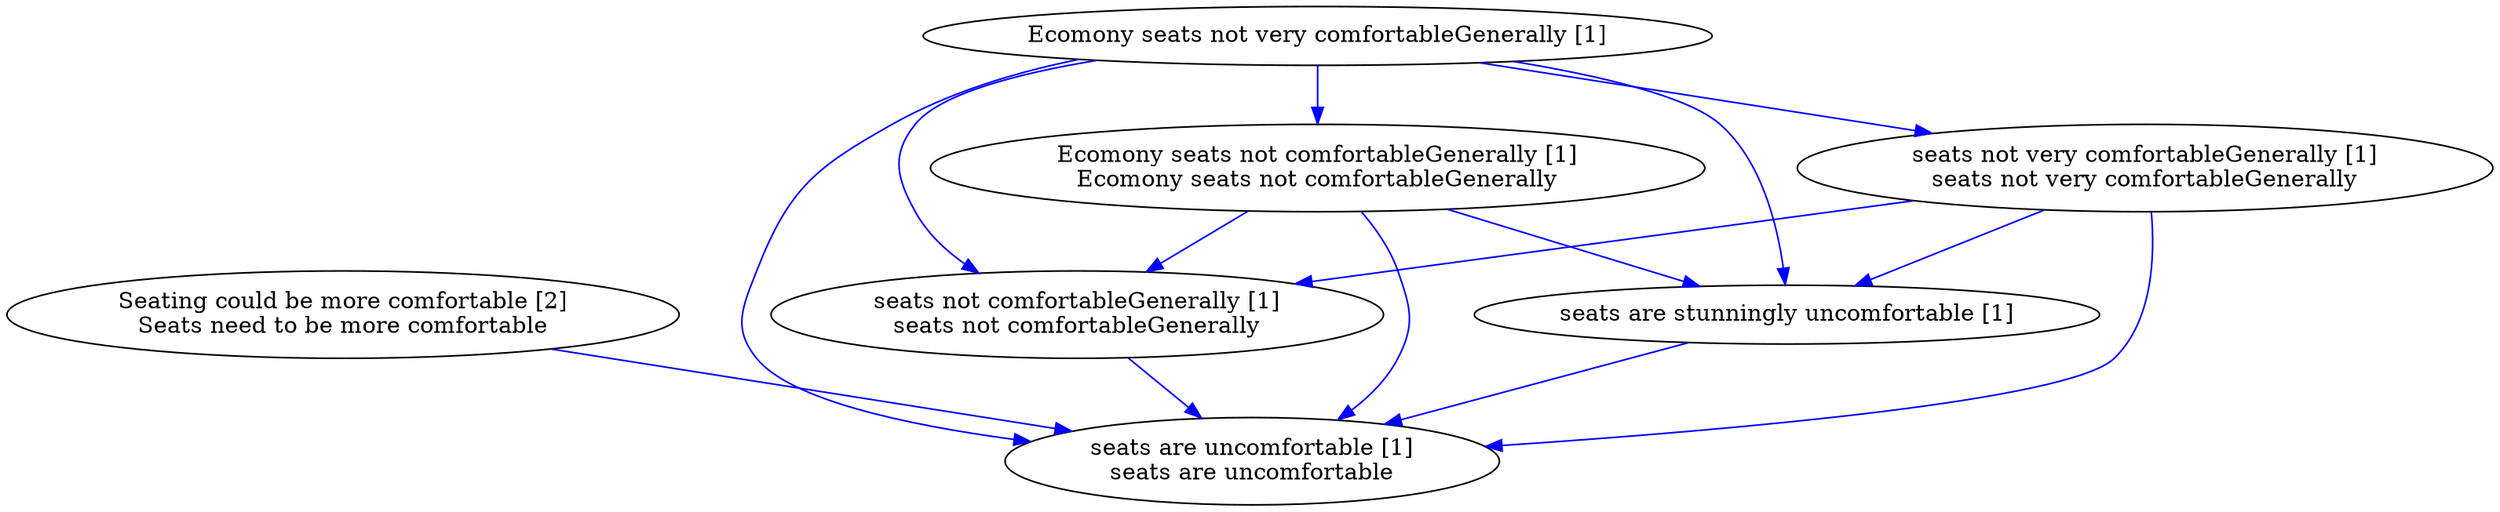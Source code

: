 digraph collapsedGraph {
"Seating could be more comfortable [2]\nSeats need to be more comfortable""Ecomony seats not very comfortableGenerally [1]""Ecomony seats not comfortableGenerally [1]\nEcomony seats not comfortableGenerally""seats not comfortableGenerally [1]\nseats not comfortableGenerally""seats not very comfortableGenerally [1]\nseats not very comfortableGenerally""seats are stunningly uncomfortable [1]""seats are uncomfortable [1]\nseats are uncomfortable""Ecomony seats not very comfortableGenerally [1]" -> "Ecomony seats not comfortableGenerally [1]\nEcomony seats not comfortableGenerally" [color=blue]
"Ecomony seats not comfortableGenerally [1]\nEcomony seats not comfortableGenerally" -> "seats not comfortableGenerally [1]\nseats not comfortableGenerally" [color=blue]
"Ecomony seats not very comfortableGenerally [1]" -> "seats not very comfortableGenerally [1]\nseats not very comfortableGenerally" [color=blue]
"seats not very comfortableGenerally [1]\nseats not very comfortableGenerally" -> "seats not comfortableGenerally [1]\nseats not comfortableGenerally" [color=blue]
"Ecomony seats not very comfortableGenerally [1]" -> "seats not comfortableGenerally [1]\nseats not comfortableGenerally" [color=blue]
"seats are stunningly uncomfortable [1]" -> "seats are uncomfortable [1]\nseats are uncomfortable" [color=blue]
"seats not comfortableGenerally [1]\nseats not comfortableGenerally" -> "seats are uncomfortable [1]\nseats are uncomfortable" [color=blue]
"seats not very comfortableGenerally [1]\nseats not very comfortableGenerally" -> "seats are stunningly uncomfortable [1]" [color=blue]
"Ecomony seats not comfortableGenerally [1]\nEcomony seats not comfortableGenerally" -> "seats are stunningly uncomfortable [1]" [color=blue]
"Ecomony seats not very comfortableGenerally [1]" -> "seats are uncomfortable [1]\nseats are uncomfortable" [color=blue]
"Ecomony seats not very comfortableGenerally [1]" -> "seats are stunningly uncomfortable [1]" [color=blue]
"Ecomony seats not comfortableGenerally [1]\nEcomony seats not comfortableGenerally" -> "seats are uncomfortable [1]\nseats are uncomfortable" [color=blue]
"seats not very comfortableGenerally [1]\nseats not very comfortableGenerally" -> "seats are uncomfortable [1]\nseats are uncomfortable" [color=blue]
"Seating could be more comfortable [2]\nSeats need to be more comfortable" -> "seats are uncomfortable [1]\nseats are uncomfortable" [color=blue]
}